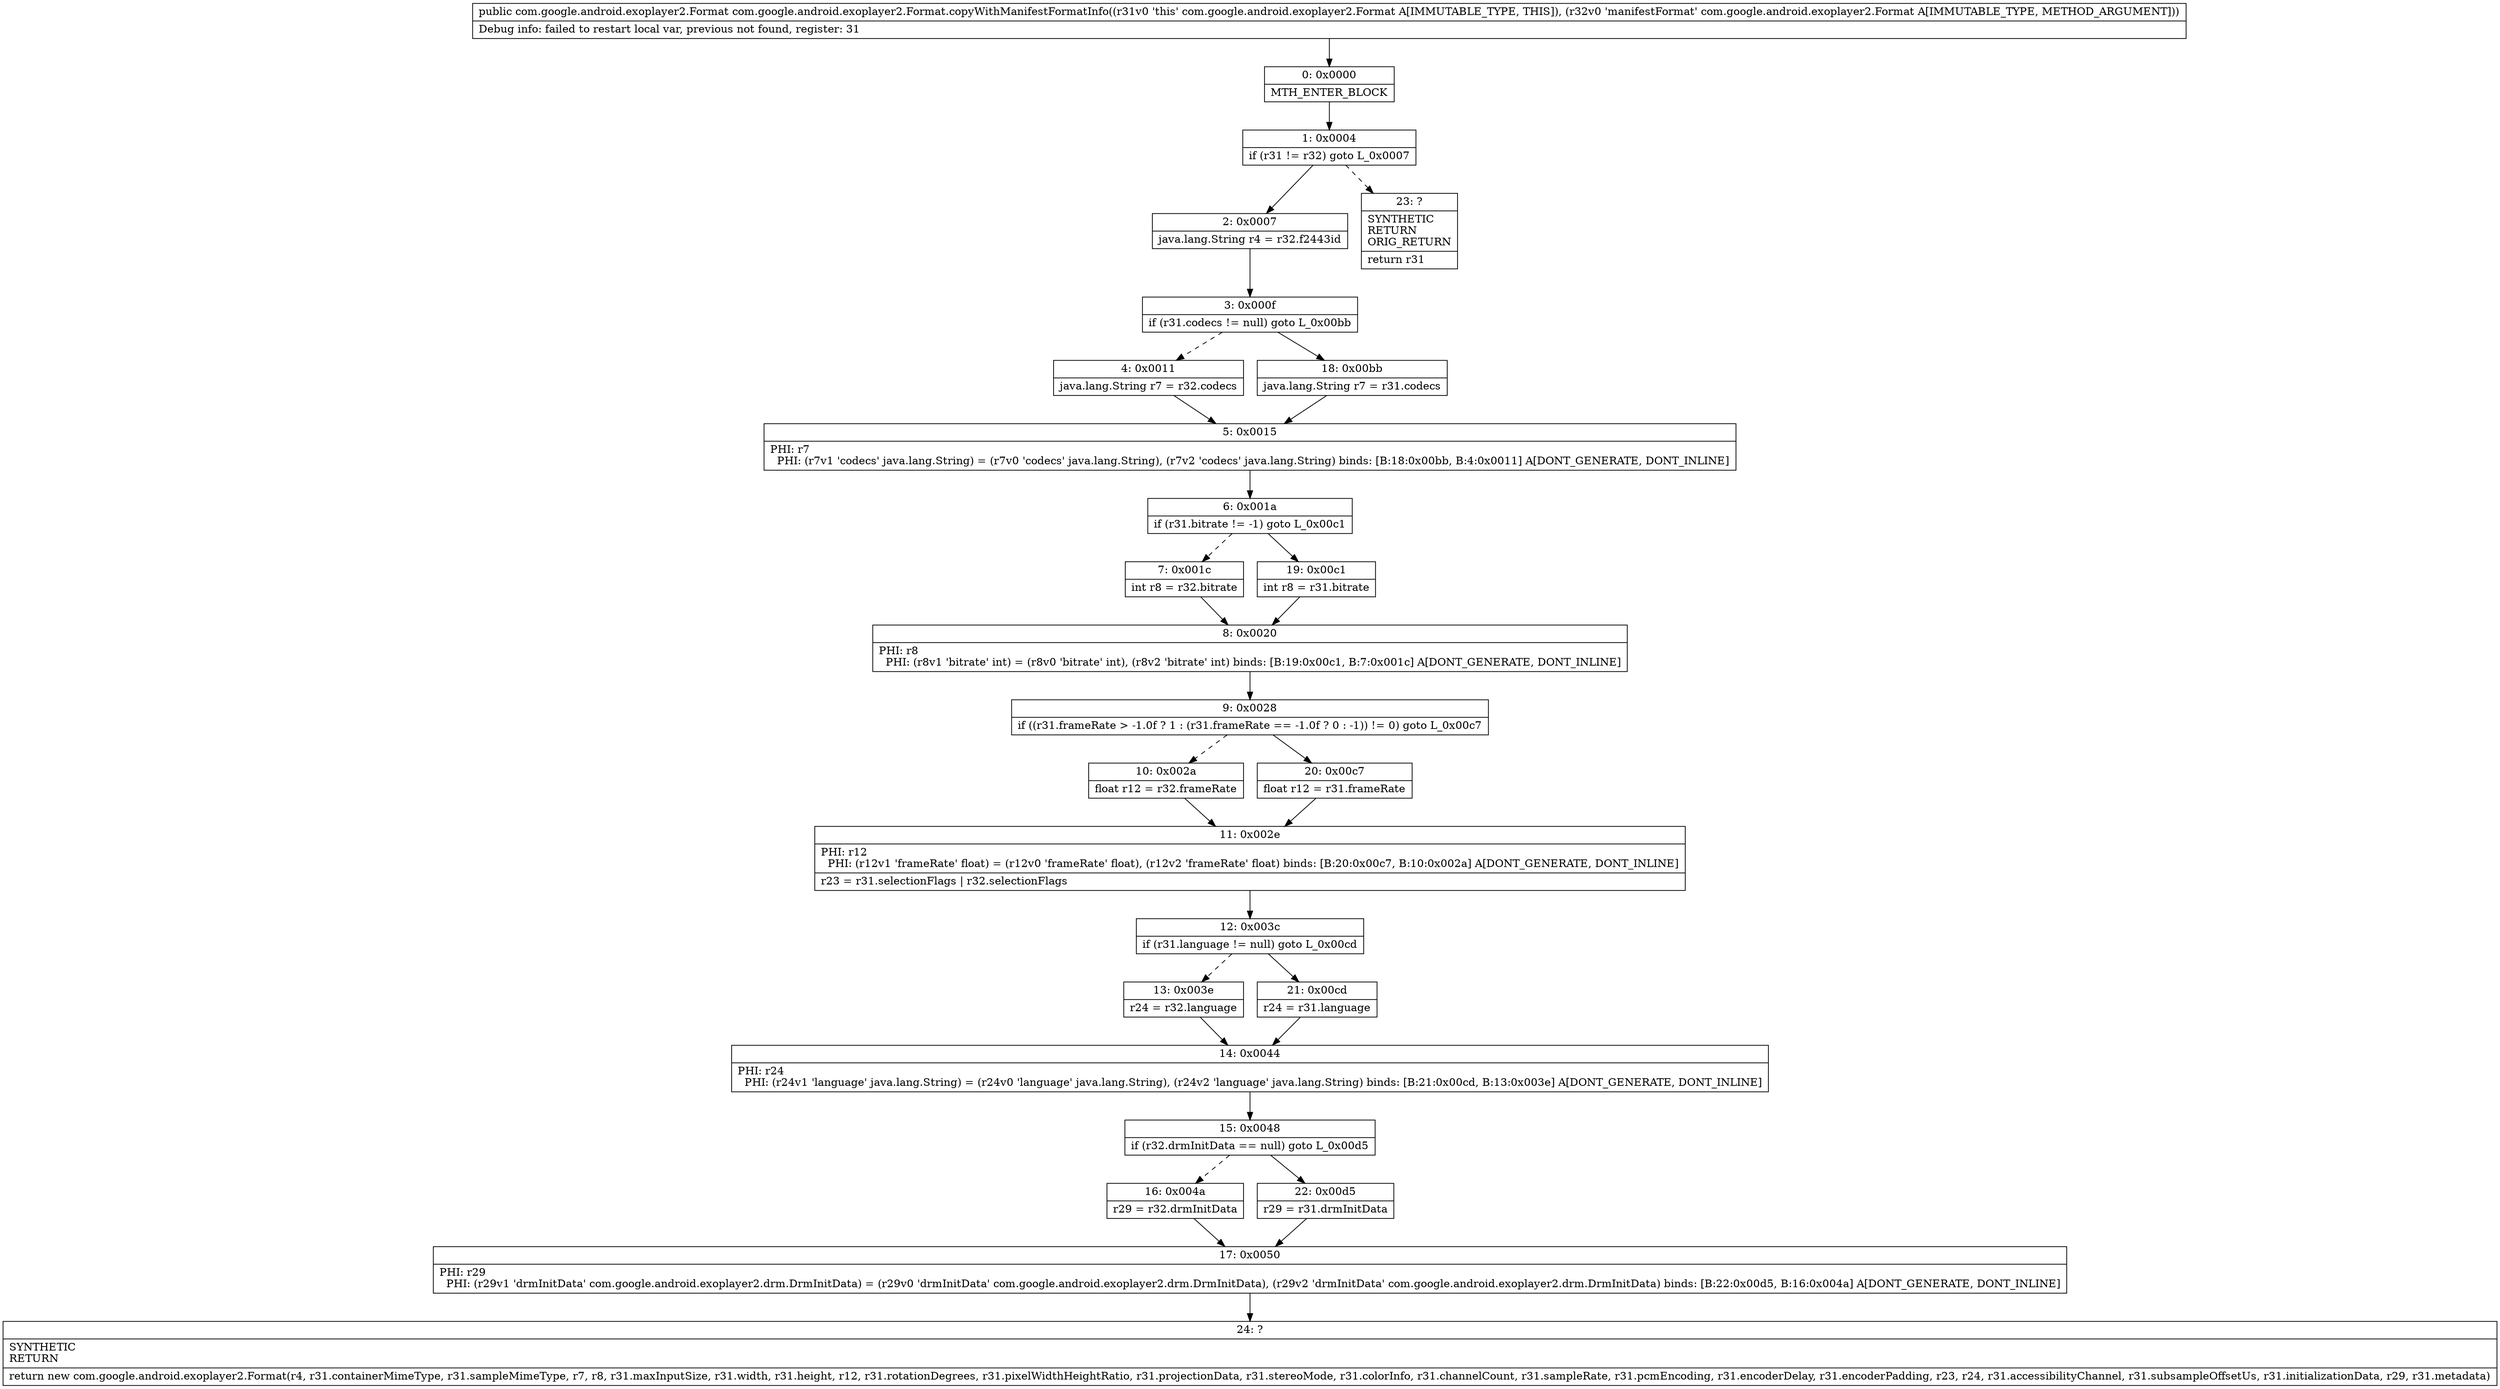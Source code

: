 digraph "CFG forcom.google.android.exoplayer2.Format.copyWithManifestFormatInfo(Lcom\/google\/android\/exoplayer2\/Format;)Lcom\/google\/android\/exoplayer2\/Format;" {
Node_0 [shape=record,label="{0\:\ 0x0000|MTH_ENTER_BLOCK\l}"];
Node_1 [shape=record,label="{1\:\ 0x0004|if (r31 != r32) goto L_0x0007\l}"];
Node_2 [shape=record,label="{2\:\ 0x0007|java.lang.String r4 = r32.f2443id\l}"];
Node_3 [shape=record,label="{3\:\ 0x000f|if (r31.codecs != null) goto L_0x00bb\l}"];
Node_4 [shape=record,label="{4\:\ 0x0011|java.lang.String r7 = r32.codecs\l}"];
Node_5 [shape=record,label="{5\:\ 0x0015|PHI: r7 \l  PHI: (r7v1 'codecs' java.lang.String) = (r7v0 'codecs' java.lang.String), (r7v2 'codecs' java.lang.String) binds: [B:18:0x00bb, B:4:0x0011] A[DONT_GENERATE, DONT_INLINE]\l}"];
Node_6 [shape=record,label="{6\:\ 0x001a|if (r31.bitrate != \-1) goto L_0x00c1\l}"];
Node_7 [shape=record,label="{7\:\ 0x001c|int r8 = r32.bitrate\l}"];
Node_8 [shape=record,label="{8\:\ 0x0020|PHI: r8 \l  PHI: (r8v1 'bitrate' int) = (r8v0 'bitrate' int), (r8v2 'bitrate' int) binds: [B:19:0x00c1, B:7:0x001c] A[DONT_GENERATE, DONT_INLINE]\l}"];
Node_9 [shape=record,label="{9\:\ 0x0028|if ((r31.frameRate \> \-1.0f ? 1 : (r31.frameRate == \-1.0f ? 0 : \-1)) != 0) goto L_0x00c7\l}"];
Node_10 [shape=record,label="{10\:\ 0x002a|float r12 = r32.frameRate\l}"];
Node_11 [shape=record,label="{11\:\ 0x002e|PHI: r12 \l  PHI: (r12v1 'frameRate' float) = (r12v0 'frameRate' float), (r12v2 'frameRate' float) binds: [B:20:0x00c7, B:10:0x002a] A[DONT_GENERATE, DONT_INLINE]\l|r23 = r31.selectionFlags \| r32.selectionFlags\l}"];
Node_12 [shape=record,label="{12\:\ 0x003c|if (r31.language != null) goto L_0x00cd\l}"];
Node_13 [shape=record,label="{13\:\ 0x003e|r24 = r32.language\l}"];
Node_14 [shape=record,label="{14\:\ 0x0044|PHI: r24 \l  PHI: (r24v1 'language' java.lang.String) = (r24v0 'language' java.lang.String), (r24v2 'language' java.lang.String) binds: [B:21:0x00cd, B:13:0x003e] A[DONT_GENERATE, DONT_INLINE]\l}"];
Node_15 [shape=record,label="{15\:\ 0x0048|if (r32.drmInitData == null) goto L_0x00d5\l}"];
Node_16 [shape=record,label="{16\:\ 0x004a|r29 = r32.drmInitData\l}"];
Node_17 [shape=record,label="{17\:\ 0x0050|PHI: r29 \l  PHI: (r29v1 'drmInitData' com.google.android.exoplayer2.drm.DrmInitData) = (r29v0 'drmInitData' com.google.android.exoplayer2.drm.DrmInitData), (r29v2 'drmInitData' com.google.android.exoplayer2.drm.DrmInitData) binds: [B:22:0x00d5, B:16:0x004a] A[DONT_GENERATE, DONT_INLINE]\l}"];
Node_18 [shape=record,label="{18\:\ 0x00bb|java.lang.String r7 = r31.codecs\l}"];
Node_19 [shape=record,label="{19\:\ 0x00c1|int r8 = r31.bitrate\l}"];
Node_20 [shape=record,label="{20\:\ 0x00c7|float r12 = r31.frameRate\l}"];
Node_21 [shape=record,label="{21\:\ 0x00cd|r24 = r31.language\l}"];
Node_22 [shape=record,label="{22\:\ 0x00d5|r29 = r31.drmInitData\l}"];
Node_23 [shape=record,label="{23\:\ ?|SYNTHETIC\lRETURN\lORIG_RETURN\l|return r31\l}"];
Node_24 [shape=record,label="{24\:\ ?|SYNTHETIC\lRETURN\l|return new com.google.android.exoplayer2.Format(r4, r31.containerMimeType, r31.sampleMimeType, r7, r8, r31.maxInputSize, r31.width, r31.height, r12, r31.rotationDegrees, r31.pixelWidthHeightRatio, r31.projectionData, r31.stereoMode, r31.colorInfo, r31.channelCount, r31.sampleRate, r31.pcmEncoding, r31.encoderDelay, r31.encoderPadding, r23, r24, r31.accessibilityChannel, r31.subsampleOffsetUs, r31.initializationData, r29, r31.metadata)\l}"];
MethodNode[shape=record,label="{public com.google.android.exoplayer2.Format com.google.android.exoplayer2.Format.copyWithManifestFormatInfo((r31v0 'this' com.google.android.exoplayer2.Format A[IMMUTABLE_TYPE, THIS]), (r32v0 'manifestFormat' com.google.android.exoplayer2.Format A[IMMUTABLE_TYPE, METHOD_ARGUMENT]))  | Debug info: failed to restart local var, previous not found, register: 31\l}"];
MethodNode -> Node_0;
Node_0 -> Node_1;
Node_1 -> Node_2;
Node_1 -> Node_23[style=dashed];
Node_2 -> Node_3;
Node_3 -> Node_4[style=dashed];
Node_3 -> Node_18;
Node_4 -> Node_5;
Node_5 -> Node_6;
Node_6 -> Node_7[style=dashed];
Node_6 -> Node_19;
Node_7 -> Node_8;
Node_8 -> Node_9;
Node_9 -> Node_10[style=dashed];
Node_9 -> Node_20;
Node_10 -> Node_11;
Node_11 -> Node_12;
Node_12 -> Node_13[style=dashed];
Node_12 -> Node_21;
Node_13 -> Node_14;
Node_14 -> Node_15;
Node_15 -> Node_16[style=dashed];
Node_15 -> Node_22;
Node_16 -> Node_17;
Node_17 -> Node_24;
Node_18 -> Node_5;
Node_19 -> Node_8;
Node_20 -> Node_11;
Node_21 -> Node_14;
Node_22 -> Node_17;
}


